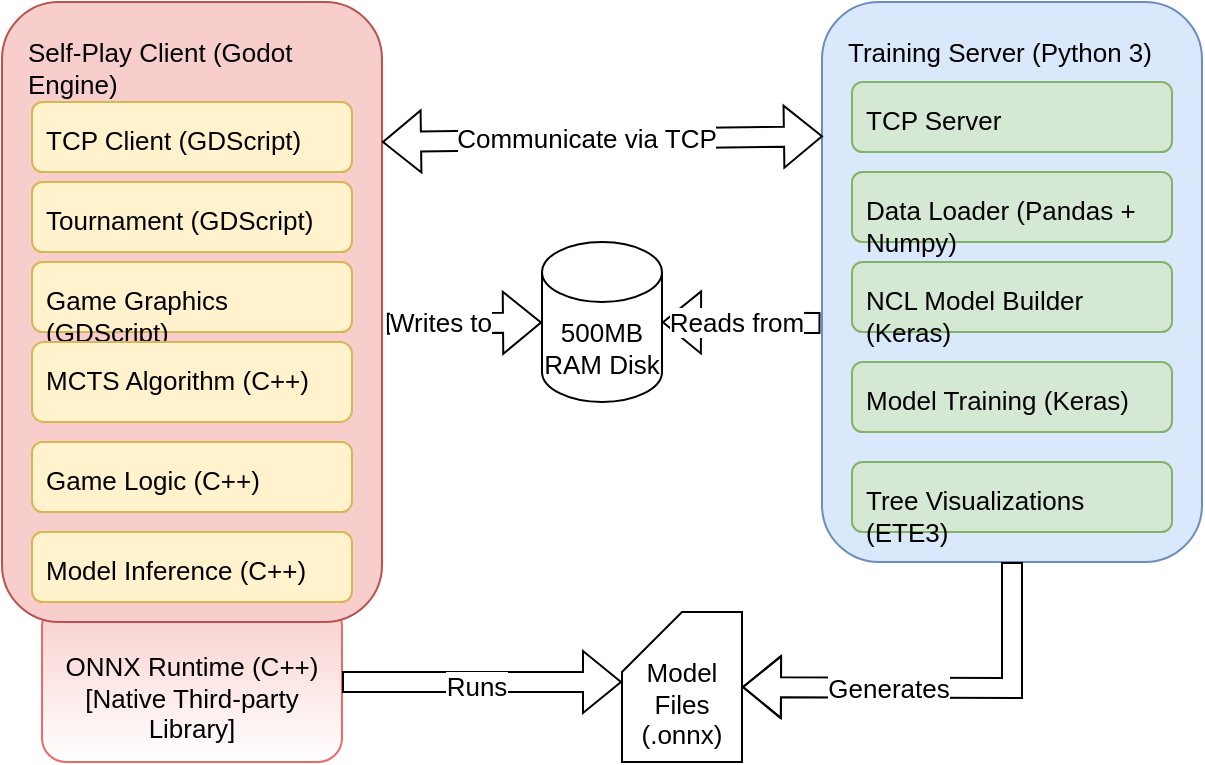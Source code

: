 <mxfile version="24.4.0" type="github">
  <diagram name="Page-1" id="16glwOblu38XuQ45_bfo">
    <mxGraphModel dx="1195" dy="652" grid="1" gridSize="10" guides="1" tooltips="1" connect="1" arrows="1" fold="1" page="1" pageScale="1" pageWidth="850" pageHeight="1100" math="0" shadow="0">
      <root>
        <mxCell id="0" />
        <mxCell id="1" parent="0" />
        <mxCell id="mdbqxrtQqykH6Luiimw--17" value="&lt;div style=&quot;font-size: 13px;&quot;&gt;&lt;br style=&quot;font-size: 13px;&quot;&gt;&lt;/div&gt;&lt;div style=&quot;font-size: 13px;&quot;&gt;ONNX Runtime (C++)&lt;br style=&quot;font-size: 13px;&quot;&gt;&lt;/div&gt;&lt;div style=&quot;font-size: 13px;&quot;&gt;[Native Third-party Library]&lt;br style=&quot;font-size: 13px;&quot;&gt;&lt;/div&gt;" style="rounded=1;whiteSpace=wrap;html=1;gradientColor=#F8CECC;gradientDirection=north;strokeColor=#EA6B66;fontSize=13;" vertex="1" parent="1">
          <mxGeometry x="170" y="470" width="150" height="80" as="geometry" />
        </mxCell>
        <mxCell id="mdbqxrtQqykH6Luiimw--1" value="Self-Play Client (Godot Engine)" style="rounded=1;whiteSpace=wrap;html=1;fillColor=#f8cecc;strokeColor=#b85450;align=left;verticalAlign=top;spacing=13;fontSize=13;" vertex="1" parent="1">
          <mxGeometry x="150" y="170" width="190" height="310" as="geometry" />
        </mxCell>
        <mxCell id="mdbqxrtQqykH6Luiimw--2" value="Training Server (Python 3)" style="rounded=1;whiteSpace=wrap;html=1;fillColor=#dae8fc;strokeColor=#6c8ebf;align=left;verticalAlign=top;spacing=13;fontSize=13;" vertex="1" parent="1">
          <mxGeometry x="560" y="170" width="190" height="280" as="geometry" />
        </mxCell>
        <mxCell id="mdbqxrtQqykH6Luiimw--3" value="" style="shape=flexArrow;endArrow=classic;startArrow=classic;html=1;rounded=0;entryX=0.004;entryY=0.138;entryDx=0;entryDy=0;entryPerimeter=0;fontSize=13;" edge="1" parent="1">
          <mxGeometry width="100" height="100" relative="1" as="geometry">
            <mxPoint x="340" y="240" as="sourcePoint" />
            <mxPoint x="560.48" y="237.08" as="targetPoint" />
          </mxGeometry>
        </mxCell>
        <mxCell id="mdbqxrtQqykH6Luiimw--4" value="Communicate via TCP" style="edgeLabel;html=1;align=center;verticalAlign=middle;resizable=0;points=[];fontSize=13;" vertex="1" connectable="0" parent="mdbqxrtQqykH6Luiimw--3">
          <mxGeometry x="-0.074" y="1" relative="1" as="geometry">
            <mxPoint as="offset" />
          </mxGeometry>
        </mxCell>
        <mxCell id="mdbqxrtQqykH6Luiimw--5" value="&lt;div style=&quot;font-size: 13px;&quot;&gt;500MB&lt;br style=&quot;font-size: 13px;&quot;&gt;&lt;/div&gt;&lt;div style=&quot;font-size: 13px;&quot;&gt;RAM Disk&lt;/div&gt;" style="shape=cylinder3;whiteSpace=wrap;html=1;boundedLbl=1;backgroundOutline=1;size=15;fontSize=13;" vertex="1" parent="1">
          <mxGeometry x="420" y="290" width="60" height="80" as="geometry" />
        </mxCell>
        <mxCell id="mdbqxrtQqykH6Luiimw--6" value="" style="shape=flexArrow;endArrow=classic;html=1;rounded=0;exitX=1.013;exitY=0.519;exitDx=0;exitDy=0;exitPerimeter=0;fontSize=13;" edge="1" parent="1" source="mdbqxrtQqykH6Luiimw--1" target="mdbqxrtQqykH6Luiimw--5">
          <mxGeometry width="50" height="50" relative="1" as="geometry">
            <mxPoint x="330" y="450" as="sourcePoint" />
            <mxPoint x="400" y="450" as="targetPoint" />
          </mxGeometry>
        </mxCell>
        <mxCell id="mdbqxrtQqykH6Luiimw--7" value="Writes to" style="edgeLabel;html=1;align=center;verticalAlign=middle;resizable=0;points=[];fontSize=13;" vertex="1" connectable="0" parent="mdbqxrtQqykH6Luiimw--6">
          <mxGeometry x="-0.31" y="2" relative="1" as="geometry">
            <mxPoint y="1" as="offset" />
          </mxGeometry>
        </mxCell>
        <mxCell id="mdbqxrtQqykH6Luiimw--11" value="" style="shape=flexArrow;endArrow=classic;html=1;rounded=0;fontSize=13;entryX=1;entryY=0.5;entryDx=0;entryDy=0;entryPerimeter=0;" edge="1" parent="1" source="mdbqxrtQqykH6Luiimw--2" target="mdbqxrtQqykH6Luiimw--12">
          <mxGeometry width="50" height="50" relative="1" as="geometry">
            <mxPoint x="570" y="500" as="sourcePoint" />
            <mxPoint x="490" y="370" as="targetPoint" />
            <Array as="points">
              <mxPoint x="655" y="513" />
            </Array>
          </mxGeometry>
        </mxCell>
        <mxCell id="mdbqxrtQqykH6Luiimw--14" value="Generates" style="edgeLabel;html=1;align=center;verticalAlign=middle;resizable=0;points=[];fontSize=13;" vertex="1" connectable="0" parent="mdbqxrtQqykH6Luiimw--11">
          <mxGeometry x="0.056" y="-1" relative="1" as="geometry">
            <mxPoint x="-21" y="1" as="offset" />
          </mxGeometry>
        </mxCell>
        <mxCell id="mdbqxrtQqykH6Luiimw--12" value="&lt;div style=&quot;font-size: 13px;&quot;&gt;&lt;br style=&quot;font-size: 13px;&quot;&gt;&lt;/div&gt;&lt;div style=&quot;font-size: 13px;&quot;&gt;Model Files&lt;/div&gt;&lt;div style=&quot;font-size: 13px;&quot;&gt;(.onnx)&lt;br style=&quot;font-size: 13px;&quot;&gt;&lt;/div&gt;" style="shape=card;whiteSpace=wrap;html=1;fontSize=13;" vertex="1" parent="1">
          <mxGeometry x="460" y="475" width="60" height="75" as="geometry" />
        </mxCell>
        <mxCell id="mdbqxrtQqykH6Luiimw--19" value="" style="shape=flexArrow;endArrow=classic;html=1;rounded=0;exitX=1;exitY=0.5;exitDx=0;exitDy=0;fontSize=13;" edge="1" parent="1" source="mdbqxrtQqykH6Luiimw--17">
          <mxGeometry width="50" height="50" relative="1" as="geometry">
            <mxPoint x="285" y="550" as="sourcePoint" />
            <mxPoint x="460" y="510" as="targetPoint" />
          </mxGeometry>
        </mxCell>
        <mxCell id="mdbqxrtQqykH6Luiimw--20" value="Runs" style="edgeLabel;html=1;align=center;verticalAlign=middle;resizable=0;points=[];fontSize=13;" vertex="1" connectable="0" parent="mdbqxrtQqykH6Luiimw--19">
          <mxGeometry x="-0.044" y="-2" relative="1" as="geometry">
            <mxPoint as="offset" />
          </mxGeometry>
        </mxCell>
        <mxCell id="mdbqxrtQqykH6Luiimw--9" value="" style="shape=flexArrow;endArrow=none;html=1;rounded=0;endFill=0;startArrow=block;entryX=-0.004;entryY=0.573;entryDx=0;entryDy=0;entryPerimeter=0;fontSize=13;" edge="1" parent="1" source="mdbqxrtQqykH6Luiimw--5" target="mdbqxrtQqykH6Luiimw--2">
          <mxGeometry width="50" height="50" relative="1" as="geometry">
            <mxPoint x="490" y="390" as="sourcePoint" />
            <mxPoint x="540" y="320" as="targetPoint" />
            <Array as="points" />
          </mxGeometry>
        </mxCell>
        <mxCell id="mdbqxrtQqykH6Luiimw--10" value="Reads from" style="edgeLabel;html=1;align=center;verticalAlign=middle;resizable=0;points=[];fontSize=13;" vertex="1" connectable="0" parent="mdbqxrtQqykH6Luiimw--9">
          <mxGeometry x="-0.344" y="-1" relative="1" as="geometry">
            <mxPoint x="11" y="-1" as="offset" />
          </mxGeometry>
        </mxCell>
        <mxCell id="mdbqxrtQqykH6Luiimw--26" value="&lt;div style=&quot;font-size: 13px;&quot;&gt;TCP Server&lt;/div&gt;" style="rounded=1;whiteSpace=wrap;html=1;align=left;verticalAlign=top;spacing=7;fillColor=#d5e8d4;strokeColor=#82b366;fontSize=13;" vertex="1" parent="1">
          <mxGeometry x="575" y="210" width="160" height="35" as="geometry" />
        </mxCell>
        <mxCell id="mdbqxrtQqykH6Luiimw--27" value="NCL Model Builder (Keras)" style="rounded=1;whiteSpace=wrap;html=1;align=left;verticalAlign=top;spacing=7;fillColor=#d5e8d4;strokeColor=#82b366;fontSize=13;" vertex="1" parent="1">
          <mxGeometry x="575" y="300" width="160" height="35" as="geometry" />
        </mxCell>
        <mxCell id="mdbqxrtQqykH6Luiimw--28" value="Model Training (Keras)" style="rounded=1;whiteSpace=wrap;html=1;align=left;verticalAlign=top;spacing=7;fillColor=#d5e8d4;strokeColor=#82b366;fontSize=13;" vertex="1" parent="1">
          <mxGeometry x="575" y="350" width="160" height="35" as="geometry" />
        </mxCell>
        <mxCell id="mdbqxrtQqykH6Luiimw--29" value="&lt;div style=&quot;font-size: 13px;&quot;&gt;Data Loader (Pandas + Numpy)&lt;br style=&quot;font-size: 13px;&quot;&gt;&lt;/div&gt;" style="rounded=1;whiteSpace=wrap;html=1;align=left;verticalAlign=top;spacing=7;fillColor=#d5e8d4;strokeColor=#82b366;fontSize=13;spacingRight=-5;" vertex="1" parent="1">
          <mxGeometry x="575" y="255" width="160" height="35" as="geometry" />
        </mxCell>
        <mxCell id="mdbqxrtQqykH6Luiimw--33" value="Model Inference (C++)" style="rounded=1;whiteSpace=wrap;html=1;align=left;verticalAlign=top;spacing=7;fillColor=#fff2cc;strokeColor=#d6b656;fontSize=13;" vertex="1" parent="1">
          <mxGeometry x="165" y="435" width="160" height="35" as="geometry" />
        </mxCell>
        <mxCell id="mdbqxrtQqykH6Luiimw--34" value="Game Logic (C++)" style="rounded=1;whiteSpace=wrap;html=1;align=left;verticalAlign=top;spacing=7;fillColor=#fff2cc;strokeColor=#d6b656;fontSize=13;" vertex="1" parent="1">
          <mxGeometry x="165" y="390" width="160" height="35" as="geometry" />
        </mxCell>
        <mxCell id="mdbqxrtQqykH6Luiimw--35" value="Game Graphics (GDScript)" style="rounded=1;whiteSpace=wrap;html=1;align=left;verticalAlign=top;spacing=7;fillColor=#fff2cc;strokeColor=#d6b656;fontSize=13;" vertex="1" parent="1">
          <mxGeometry x="165" y="300" width="160" height="35" as="geometry" />
        </mxCell>
        <mxCell id="mdbqxrtQqykH6Luiimw--36" value="Tournament (GDScript)" style="rounded=1;whiteSpace=wrap;html=1;align=left;verticalAlign=top;spacing=7;fillColor=#fff2cc;strokeColor=#d6b656;fontSize=13;" vertex="1" parent="1">
          <mxGeometry x="165" y="260" width="160" height="35" as="geometry" />
        </mxCell>
        <mxCell id="mdbqxrtQqykH6Luiimw--39" value="MCTS Algorithm (C++)" style="rounded=1;whiteSpace=wrap;html=1;align=left;verticalAlign=top;spacing=7;fillColor=#fff2cc;strokeColor=#d6b656;fontSize=13;" vertex="1" parent="1">
          <mxGeometry x="165" y="340" width="160" height="40" as="geometry" />
        </mxCell>
        <mxCell id="mdbqxrtQqykH6Luiimw--41" value="TCP Client (GDScript)" style="rounded=1;whiteSpace=wrap;html=1;align=left;verticalAlign=top;spacing=7;fillColor=#fff2cc;strokeColor=#d6b656;fontSize=13;" vertex="1" parent="1">
          <mxGeometry x="165" y="220" width="160" height="35" as="geometry" />
        </mxCell>
        <mxCell id="mdbqxrtQqykH6Luiimw--42" value="Tree Visualizations (ETE3)" style="rounded=1;whiteSpace=wrap;html=1;align=left;verticalAlign=top;spacing=7;fillColor=#d5e8d4;strokeColor=#82b366;fontSize=13;" vertex="1" parent="1">
          <mxGeometry x="575" y="400" width="160" height="35" as="geometry" />
        </mxCell>
      </root>
    </mxGraphModel>
  </diagram>
</mxfile>
